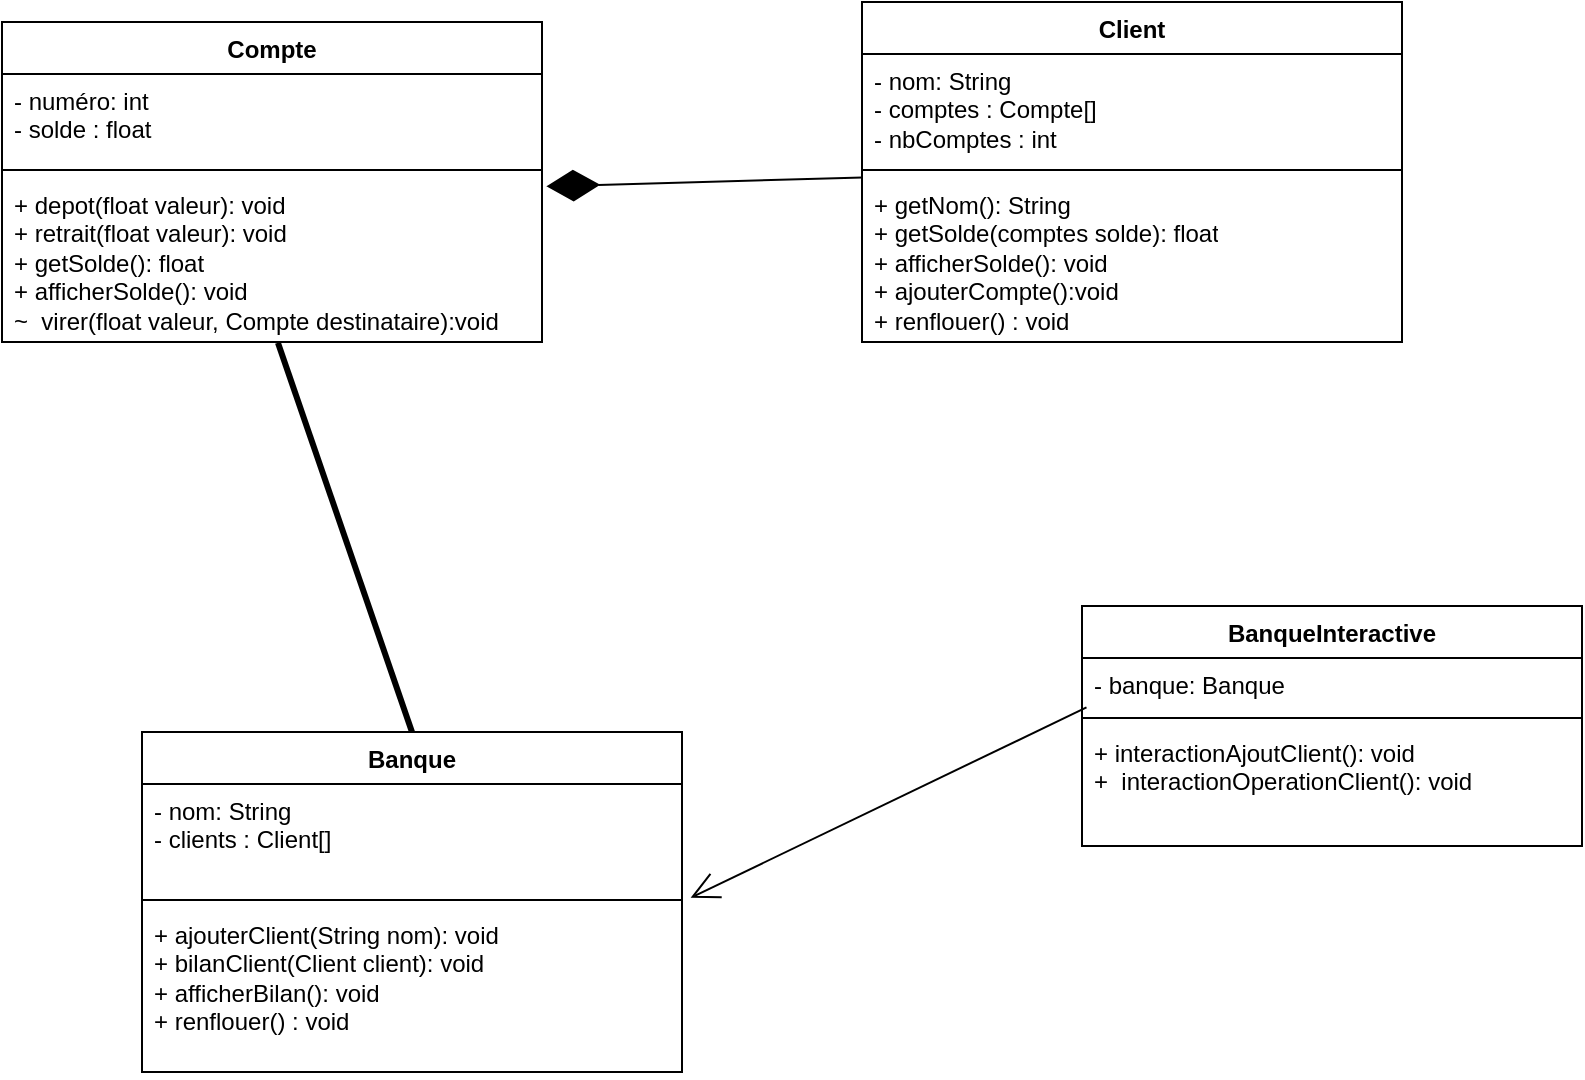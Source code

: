 <mxfile version="21.1.4" type="google">
  <diagram name="Page-1" id="nzHcAsPmMObZXtQM6kFG">
    <mxGraphModel grid="1" page="1" gridSize="10" guides="1" tooltips="1" connect="1" arrows="1" fold="1" pageScale="1" pageWidth="827" pageHeight="1169" math="0" shadow="0">
      <root>
        <mxCell id="0" />
        <mxCell id="1" parent="0" />
        <mxCell id="JoL0Ja1WINQEeGq0JFrH-1" value="Compte" style="swimlane;fontStyle=1;align=center;verticalAlign=top;childLayout=stackLayout;horizontal=1;startSize=26;horizontalStack=0;resizeParent=1;resizeParentMax=0;resizeLast=0;collapsible=1;marginBottom=0;whiteSpace=wrap;html=1;" vertex="1" parent="1">
          <mxGeometry x="20" y="60" width="270" height="160" as="geometry" />
        </mxCell>
        <mxCell id="JoL0Ja1WINQEeGq0JFrH-2" value="- numéro: int&lt;br&gt;-&amp;nbsp;solde : float" style="text;strokeColor=none;fillColor=none;align=left;verticalAlign=top;spacingLeft=4;spacingRight=4;overflow=hidden;rotatable=0;points=[[0,0.5],[1,0.5]];portConstraint=eastwest;whiteSpace=wrap;html=1;" vertex="1" parent="JoL0Ja1WINQEeGq0JFrH-1">
          <mxGeometry y="26" width="270" height="44" as="geometry" />
        </mxCell>
        <mxCell id="JoL0Ja1WINQEeGq0JFrH-3" value="" style="line;strokeWidth=1;fillColor=none;align=left;verticalAlign=middle;spacingTop=-1;spacingLeft=3;spacingRight=3;rotatable=0;labelPosition=right;points=[];portConstraint=eastwest;strokeColor=inherit;" vertex="1" parent="JoL0Ja1WINQEeGq0JFrH-1">
          <mxGeometry y="70" width="270" height="8" as="geometry" />
        </mxCell>
        <mxCell id="JoL0Ja1WINQEeGq0JFrH-4" value="+  depot(float valeur): void&lt;br&gt;+ retrait(float valeur): void&lt;br&gt;+  getSolde(): float&lt;br&gt;+  afficherSolde(): void&lt;br&gt;~&amp;nbsp; virer(float valeur, Compte destinataire):void" style="text;strokeColor=none;fillColor=none;align=left;verticalAlign=top;spacingLeft=4;spacingRight=4;overflow=hidden;rotatable=0;points=[[0,0.5],[1,0.5]];portConstraint=eastwest;whiteSpace=wrap;html=1;" vertex="1" parent="JoL0Ja1WINQEeGq0JFrH-1">
          <mxGeometry y="78" width="270" height="82" as="geometry" />
        </mxCell>
        <mxCell id="JoL0Ja1WINQEeGq0JFrH-5" value="Client" style="swimlane;fontStyle=1;align=center;verticalAlign=top;childLayout=stackLayout;horizontal=1;startSize=26;horizontalStack=0;resizeParent=1;resizeParentMax=0;resizeLast=0;collapsible=1;marginBottom=0;whiteSpace=wrap;html=1;" vertex="1" parent="1">
          <mxGeometry x="450" y="50" width="270" height="170" as="geometry" />
        </mxCell>
        <mxCell id="JoL0Ja1WINQEeGq0JFrH-6" value="- nom: String&lt;br&gt;- comptes : Compte[]&lt;br&gt;-&amp;nbsp;nbComptes : int" style="text;strokeColor=none;fillColor=none;align=left;verticalAlign=top;spacingLeft=4;spacingRight=4;overflow=hidden;rotatable=0;points=[[0,0.5],[1,0.5]];portConstraint=eastwest;whiteSpace=wrap;html=1;" vertex="1" parent="JoL0Ja1WINQEeGq0JFrH-5">
          <mxGeometry y="26" width="270" height="54" as="geometry" />
        </mxCell>
        <mxCell id="JoL0Ja1WINQEeGq0JFrH-7" value="" style="line;strokeWidth=1;fillColor=none;align=left;verticalAlign=middle;spacingTop=-1;spacingLeft=3;spacingRight=3;rotatable=0;labelPosition=right;points=[];portConstraint=eastwest;strokeColor=inherit;" vertex="1" parent="JoL0Ja1WINQEeGq0JFrH-5">
          <mxGeometry y="80" width="270" height="8" as="geometry" />
        </mxCell>
        <mxCell id="JoL0Ja1WINQEeGq0JFrH-8" value="+  getNom(): String&lt;br&gt;+ getSolde(comptes solde): float&lt;br&gt;+  afficherSolde(): void&lt;br&gt;+ ajouterCompte():void&lt;br&gt;+ renflouer() : void " style="text;strokeColor=none;fillColor=none;align=left;verticalAlign=top;spacingLeft=4;spacingRight=4;overflow=hidden;rotatable=0;points=[[0,0.5],[1,0.5]];portConstraint=eastwest;whiteSpace=wrap;html=1;" vertex="1" parent="JoL0Ja1WINQEeGq0JFrH-5">
          <mxGeometry y="88" width="270" height="82" as="geometry" />
        </mxCell>
        <mxCell id="PIvC2kBRhblwwrUaQXwH-1" value="Banque" style="swimlane;fontStyle=1;align=center;verticalAlign=top;childLayout=stackLayout;horizontal=1;startSize=26;horizontalStack=0;resizeParent=1;resizeParentMax=0;resizeLast=0;collapsible=1;marginBottom=0;whiteSpace=wrap;html=1;" vertex="1" parent="1">
          <mxGeometry x="90" y="415" width="270" height="170" as="geometry" />
        </mxCell>
        <mxCell id="PIvC2kBRhblwwrUaQXwH-2" value="- nom: String&lt;br&gt;- clients : Client[]" style="text;strokeColor=none;fillColor=none;align=left;verticalAlign=top;spacingLeft=4;spacingRight=4;overflow=hidden;rotatable=0;points=[[0,0.5],[1,0.5]];portConstraint=eastwest;whiteSpace=wrap;html=1;" vertex="1" parent="PIvC2kBRhblwwrUaQXwH-1">
          <mxGeometry y="26" width="270" height="54" as="geometry" />
        </mxCell>
        <mxCell id="PIvC2kBRhblwwrUaQXwH-3" value="" style="line;strokeWidth=1;fillColor=none;align=left;verticalAlign=middle;spacingTop=-1;spacingLeft=3;spacingRight=3;rotatable=0;labelPosition=right;points=[];portConstraint=eastwest;strokeColor=inherit;" vertex="1" parent="PIvC2kBRhblwwrUaQXwH-1">
          <mxGeometry y="80" width="270" height="8" as="geometry" />
        </mxCell>
        <mxCell id="PIvC2kBRhblwwrUaQXwH-4" value="+  ajouterClient(String nom): void&lt;br&gt;+ bilanClient(Client client): void&lt;br&gt;+  afficherBilan(): void&lt;br&gt;+ renflouer() : void" style="text;strokeColor=none;fillColor=none;align=left;verticalAlign=top;spacingLeft=4;spacingRight=4;overflow=hidden;rotatable=0;points=[[0,0.5],[1,0.5]];portConstraint=eastwest;whiteSpace=wrap;html=1;" vertex="1" parent="PIvC2kBRhblwwrUaQXwH-1">
          <mxGeometry y="88" width="270" height="82" as="geometry" />
        </mxCell>
        <mxCell id="PIvC2kBRhblwwrUaQXwH-5" value="BanqueInteractive" style="swimlane;fontStyle=1;align=center;verticalAlign=top;childLayout=stackLayout;horizontal=1;startSize=26;horizontalStack=0;resizeParent=1;resizeParentMax=0;resizeLast=0;collapsible=1;marginBottom=0;whiteSpace=wrap;html=1;" vertex="1" parent="1">
          <mxGeometry x="560" y="352" width="250" height="120" as="geometry" />
        </mxCell>
        <mxCell id="PIvC2kBRhblwwrUaQXwH-6" value="- banque: Banque" style="text;strokeColor=none;fillColor=none;align=left;verticalAlign=top;spacingLeft=4;spacingRight=4;overflow=hidden;rotatable=0;points=[[0,0.5],[1,0.5]];portConstraint=eastwest;whiteSpace=wrap;html=1;" vertex="1" parent="PIvC2kBRhblwwrUaQXwH-5">
          <mxGeometry y="26" width="250" height="26" as="geometry" />
        </mxCell>
        <mxCell id="PIvC2kBRhblwwrUaQXwH-7" value="" style="line;strokeWidth=1;fillColor=none;align=left;verticalAlign=middle;spacingTop=-1;spacingLeft=3;spacingRight=3;rotatable=0;labelPosition=right;points=[];portConstraint=eastwest;strokeColor=inherit;" vertex="1" parent="PIvC2kBRhblwwrUaQXwH-5">
          <mxGeometry y="52" width="250" height="8" as="geometry" />
        </mxCell>
        <mxCell id="PIvC2kBRhblwwrUaQXwH-8" value="+ interactionAjoutClient(): void&lt;br&gt;+&amp;nbsp; interactionOperationClient(): void" style="text;strokeColor=none;fillColor=none;align=left;verticalAlign=top;spacingLeft=4;spacingRight=4;overflow=hidden;rotatable=0;points=[[0,0.5],[1,0.5]];portConstraint=eastwest;whiteSpace=wrap;html=1;" vertex="1" parent="PIvC2kBRhblwwrUaQXwH-5">
          <mxGeometry y="60" width="250" height="60" as="geometry" />
        </mxCell>
        <mxCell id="PIvC2kBRhblwwrUaQXwH-9" value="" style="endArrow=open;endFill=1;endSize=12;html=1;rounded=0;entryX=1.016;entryY=-0.062;entryDx=0;entryDy=0;entryPerimeter=0;exitX=0.009;exitY=0.949;exitDx=0;exitDy=0;exitPerimeter=0;" edge="1" parent="1" source="PIvC2kBRhblwwrUaQXwH-6" target="PIvC2kBRhblwwrUaQXwH-4">
          <mxGeometry width="160" relative="1" as="geometry">
            <mxPoint x="290" y="290" as="sourcePoint" />
            <mxPoint x="450" y="290" as="targetPoint" />
          </mxGeometry>
        </mxCell>
        <mxCell id="PIvC2kBRhblwwrUaQXwH-15" value="" style="endArrow=diamondThin;endFill=1;endSize=24;html=1;rounded=0;entryX=1.008;entryY=0.051;entryDx=0;entryDy=0;entryPerimeter=0;exitX=0.001;exitY=-0.003;exitDx=0;exitDy=0;exitPerimeter=0;" edge="1" parent="1" source="JoL0Ja1WINQEeGq0JFrH-8" target="JoL0Ja1WINQEeGq0JFrH-4">
          <mxGeometry width="160" relative="1" as="geometry">
            <mxPoint x="290" y="290" as="sourcePoint" />
            <mxPoint x="450" y="290" as="targetPoint" />
          </mxGeometry>
        </mxCell>
        <mxCell id="PIvC2kBRhblwwrUaQXwH-19" value="" style="endArrow=none;startArrow=none;endFill=0;startFill=0;endSize=8;html=1;verticalAlign=bottom;labelBackgroundColor=none;strokeWidth=3;rounded=0;exitX=0.511;exitY=1.005;exitDx=0;exitDy=0;exitPerimeter=0;entryX=0.5;entryY=0;entryDx=0;entryDy=0;" edge="1" parent="1" source="JoL0Ja1WINQEeGq0JFrH-4" target="PIvC2kBRhblwwrUaQXwH-1">
          <mxGeometry width="160" relative="1" as="geometry">
            <mxPoint x="290" y="290" as="sourcePoint" />
            <mxPoint x="450" y="290" as="targetPoint" />
          </mxGeometry>
        </mxCell>
      </root>
    </mxGraphModel>
  </diagram>
</mxfile>
